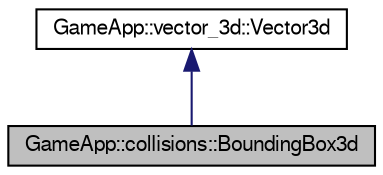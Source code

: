 digraph G
{
  bgcolor="transparent";
  edge [fontname="FreeSans",fontsize=10,labelfontname="FreeSans",labelfontsize=10];
  node [fontname="FreeSans",fontsize=10,shape=record];
  Node1 [label="GameApp::collisions::BoundingBox3d",height=0.2,width=0.4,color="black", fillcolor="grey75", style="filled" fontcolor="black"];
  Node2 -> Node1 [dir=back,color="midnightblue",fontsize=10,style="solid"];
  Node2 [label="GameApp::vector_3d::Vector3d",height=0.2,width=0.4,color="black",URL="$classGameApp_1_1vector__3d_1_1Vector3d.html"];
}
